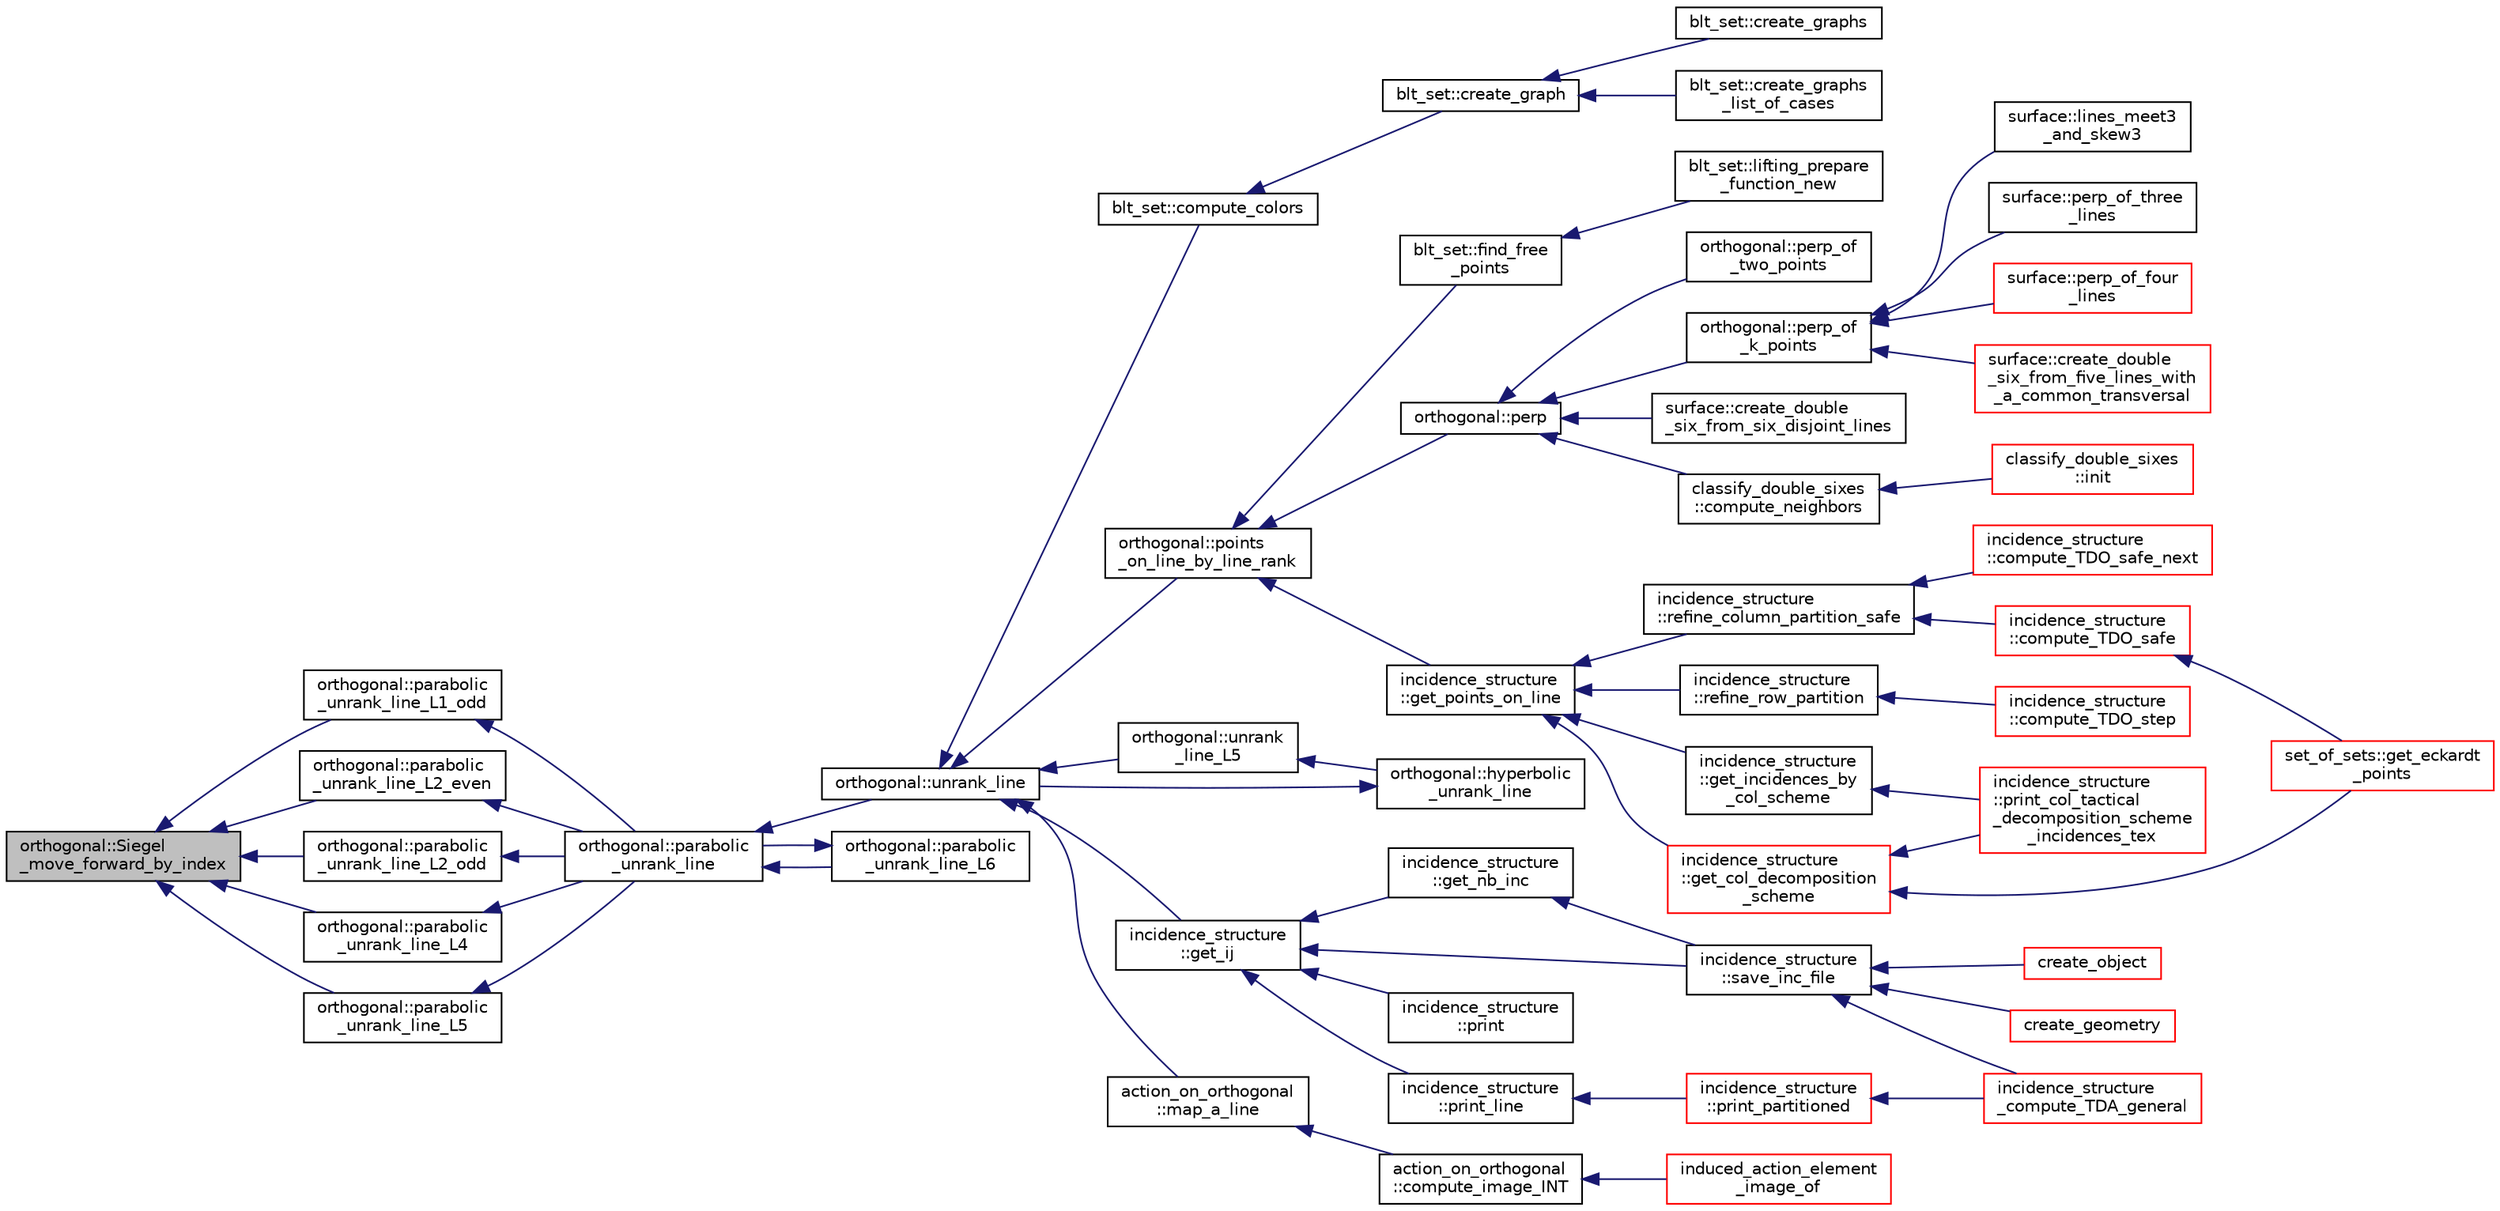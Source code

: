 digraph "orthogonal::Siegel_move_forward_by_index"
{
  edge [fontname="Helvetica",fontsize="10",labelfontname="Helvetica",labelfontsize="10"];
  node [fontname="Helvetica",fontsize="10",shape=record];
  rankdir="LR";
  Node42964 [label="orthogonal::Siegel\l_move_forward_by_index",height=0.2,width=0.4,color="black", fillcolor="grey75", style="filled", fontcolor="black"];
  Node42964 -> Node42965 [dir="back",color="midnightblue",fontsize="10",style="solid",fontname="Helvetica"];
  Node42965 [label="orthogonal::parabolic\l_unrank_line_L1_odd",height=0.2,width=0.4,color="black", fillcolor="white", style="filled",URL="$d7/daa/classorthogonal.html#af59966fe1bb32196deaafbe6849fdeb1"];
  Node42965 -> Node42966 [dir="back",color="midnightblue",fontsize="10",style="solid",fontname="Helvetica"];
  Node42966 [label="orthogonal::parabolic\l_unrank_line",height=0.2,width=0.4,color="black", fillcolor="white", style="filled",URL="$d7/daa/classorthogonal.html#a449cc51a62e11b8699befe951b0f8a4c"];
  Node42966 -> Node42967 [dir="back",color="midnightblue",fontsize="10",style="solid",fontname="Helvetica"];
  Node42967 [label="orthogonal::unrank_line",height=0.2,width=0.4,color="black", fillcolor="white", style="filled",URL="$d7/daa/classorthogonal.html#a27fec576f6e11b80dd4503fa3cf7611e"];
  Node42967 -> Node42968 [dir="back",color="midnightblue",fontsize="10",style="solid",fontname="Helvetica"];
  Node42968 [label="blt_set::compute_colors",height=0.2,width=0.4,color="black", fillcolor="white", style="filled",URL="$d1/d3d/classblt__set.html#a6629b3a1a50c0f2736034abaea6f7d63"];
  Node42968 -> Node42969 [dir="back",color="midnightblue",fontsize="10",style="solid",fontname="Helvetica"];
  Node42969 [label="blt_set::create_graph",height=0.2,width=0.4,color="black", fillcolor="white", style="filled",URL="$d1/d3d/classblt__set.html#ae92249ece99ffbc92e93e49cd5d5dccf"];
  Node42969 -> Node42970 [dir="back",color="midnightblue",fontsize="10",style="solid",fontname="Helvetica"];
  Node42970 [label="blt_set::create_graphs",height=0.2,width=0.4,color="black", fillcolor="white", style="filled",URL="$d1/d3d/classblt__set.html#a3f1d4a8ed15875c47b327949f26a4533"];
  Node42969 -> Node42971 [dir="back",color="midnightblue",fontsize="10",style="solid",fontname="Helvetica"];
  Node42971 [label="blt_set::create_graphs\l_list_of_cases",height=0.2,width=0.4,color="black", fillcolor="white", style="filled",URL="$d1/d3d/classblt__set.html#a91ad531d4154bd887182dbd6121476f3"];
  Node42967 -> Node42972 [dir="back",color="midnightblue",fontsize="10",style="solid",fontname="Helvetica"];
  Node42972 [label="orthogonal::points\l_on_line_by_line_rank",height=0.2,width=0.4,color="black", fillcolor="white", style="filled",URL="$d7/daa/classorthogonal.html#aec3f511b69d0a28340f93d6f904c5daa"];
  Node42972 -> Node42973 [dir="back",color="midnightblue",fontsize="10",style="solid",fontname="Helvetica"];
  Node42973 [label="blt_set::find_free\l_points",height=0.2,width=0.4,color="black", fillcolor="white", style="filled",URL="$d1/d3d/classblt__set.html#a71f82dd3dc4a901ea2a0949d2f1af302"];
  Node42973 -> Node42974 [dir="back",color="midnightblue",fontsize="10",style="solid",fontname="Helvetica"];
  Node42974 [label="blt_set::lifting_prepare\l_function_new",height=0.2,width=0.4,color="black", fillcolor="white", style="filled",URL="$d1/d3d/classblt__set.html#a1314b7c0a3b78ba54c0f61a397d8afce"];
  Node42972 -> Node42975 [dir="back",color="midnightblue",fontsize="10",style="solid",fontname="Helvetica"];
  Node42975 [label="orthogonal::perp",height=0.2,width=0.4,color="black", fillcolor="white", style="filled",URL="$d7/daa/classorthogonal.html#ae80e0fa8d1e8caddb9afbb466e3d3189"];
  Node42975 -> Node42976 [dir="back",color="midnightblue",fontsize="10",style="solid",fontname="Helvetica"];
  Node42976 [label="orthogonal::perp_of\l_two_points",height=0.2,width=0.4,color="black", fillcolor="white", style="filled",URL="$d7/daa/classorthogonal.html#a6a05fef2e61ed508bff66d6728c58ec0"];
  Node42975 -> Node42977 [dir="back",color="midnightblue",fontsize="10",style="solid",fontname="Helvetica"];
  Node42977 [label="orthogonal::perp_of\l_k_points",height=0.2,width=0.4,color="black", fillcolor="white", style="filled",URL="$d7/daa/classorthogonal.html#a6a92a4680dc76bb289141fc5c765f5fb"];
  Node42977 -> Node42978 [dir="back",color="midnightblue",fontsize="10",style="solid",fontname="Helvetica"];
  Node42978 [label="surface::lines_meet3\l_and_skew3",height=0.2,width=0.4,color="black", fillcolor="white", style="filled",URL="$d5/d88/classsurface.html#af87ed9d20b980a89342f20c206ae5790"];
  Node42977 -> Node42979 [dir="back",color="midnightblue",fontsize="10",style="solid",fontname="Helvetica"];
  Node42979 [label="surface::perp_of_three\l_lines",height=0.2,width=0.4,color="black", fillcolor="white", style="filled",URL="$d5/d88/classsurface.html#aaa43449a367799d405821a1cd5a7e644"];
  Node42977 -> Node42980 [dir="back",color="midnightblue",fontsize="10",style="solid",fontname="Helvetica"];
  Node42980 [label="surface::perp_of_four\l_lines",height=0.2,width=0.4,color="red", fillcolor="white", style="filled",URL="$d5/d88/classsurface.html#a8da8a93f1fcbf344eb943869b0d488f1"];
  Node42977 -> Node42990 [dir="back",color="midnightblue",fontsize="10",style="solid",fontname="Helvetica"];
  Node42990 [label="surface::create_double\l_six_from_five_lines_with\l_a_common_transversal",height=0.2,width=0.4,color="red", fillcolor="white", style="filled",URL="$d5/d88/classsurface.html#a6d8fafa386893521305e016011d55673"];
  Node42975 -> Node43004 [dir="back",color="midnightblue",fontsize="10",style="solid",fontname="Helvetica"];
  Node43004 [label="surface::create_double\l_six_from_six_disjoint_lines",height=0.2,width=0.4,color="black", fillcolor="white", style="filled",URL="$d5/d88/classsurface.html#a4c44f0a33d709edee71537547880dd87"];
  Node42975 -> Node43005 [dir="back",color="midnightblue",fontsize="10",style="solid",fontname="Helvetica"];
  Node43005 [label="classify_double_sixes\l::compute_neighbors",height=0.2,width=0.4,color="black", fillcolor="white", style="filled",URL="$dd/d23/classclassify__double__sixes.html#a675e241052c36c58063ddcfc06d209b2"];
  Node43005 -> Node42984 [dir="back",color="midnightblue",fontsize="10",style="solid",fontname="Helvetica"];
  Node42984 [label="classify_double_sixes\l::init",height=0.2,width=0.4,color="red", fillcolor="white", style="filled",URL="$dd/d23/classclassify__double__sixes.html#a8c5c41d5124b35379d626480ff225f7b"];
  Node42972 -> Node43006 [dir="back",color="midnightblue",fontsize="10",style="solid",fontname="Helvetica"];
  Node43006 [label="incidence_structure\l::get_points_on_line",height=0.2,width=0.4,color="black", fillcolor="white", style="filled",URL="$da/d8a/classincidence__structure.html#a1baf0d372125123bf55d27dacc720bda"];
  Node43006 -> Node43007 [dir="back",color="midnightblue",fontsize="10",style="solid",fontname="Helvetica"];
  Node43007 [label="incidence_structure\l::refine_column_partition_safe",height=0.2,width=0.4,color="black", fillcolor="white", style="filled",URL="$da/d8a/classincidence__structure.html#a958f8ddce2d53753adb1df588bf0e721"];
  Node43007 -> Node43008 [dir="back",color="midnightblue",fontsize="10",style="solid",fontname="Helvetica"];
  Node43008 [label="incidence_structure\l::compute_TDO_safe_next",height=0.2,width=0.4,color="red", fillcolor="white", style="filled",URL="$da/d8a/classincidence__structure.html#a7c315a348fc6bed0f8642767cc9cd7d1"];
  Node43007 -> Node43011 [dir="back",color="midnightblue",fontsize="10",style="solid",fontname="Helvetica"];
  Node43011 [label="incidence_structure\l::compute_TDO_safe",height=0.2,width=0.4,color="red", fillcolor="white", style="filled",URL="$da/d8a/classincidence__structure.html#ab1409e71c4b6855e49edfd3526644202"];
  Node43011 -> Node43012 [dir="back",color="midnightblue",fontsize="10",style="solid",fontname="Helvetica"];
  Node43012 [label="set_of_sets::get_eckardt\l_points",height=0.2,width=0.4,color="red", fillcolor="white", style="filled",URL="$da/dd6/classset__of__sets.html#af6713e71ef5a1b7cc7892d78900166c4"];
  Node43006 -> Node43025 [dir="back",color="midnightblue",fontsize="10",style="solid",fontname="Helvetica"];
  Node43025 [label="incidence_structure\l::refine_row_partition",height=0.2,width=0.4,color="black", fillcolor="white", style="filled",URL="$da/d8a/classincidence__structure.html#a6e1419be9f59e69fd83b44e6b11905ea"];
  Node43025 -> Node43026 [dir="back",color="midnightblue",fontsize="10",style="solid",fontname="Helvetica"];
  Node43026 [label="incidence_structure\l::compute_TDO_step",height=0.2,width=0.4,color="red", fillcolor="white", style="filled",URL="$da/d8a/classincidence__structure.html#a6175accaa64033df34d722c594a8b827"];
  Node43006 -> Node43030 [dir="back",color="midnightblue",fontsize="10",style="solid",fontname="Helvetica"];
  Node43030 [label="incidence_structure\l::get_incidences_by\l_col_scheme",height=0.2,width=0.4,color="black", fillcolor="white", style="filled",URL="$da/d8a/classincidence__structure.html#adacdd5e58318775f9d3049cbdf47c9ad"];
  Node43030 -> Node43031 [dir="back",color="midnightblue",fontsize="10",style="solid",fontname="Helvetica"];
  Node43031 [label="incidence_structure\l::print_col_tactical\l_decomposition_scheme\l_incidences_tex",height=0.2,width=0.4,color="red", fillcolor="white", style="filled",URL="$da/d8a/classincidence__structure.html#a56e24435baf9162d6c00080972b49b2c"];
  Node43006 -> Node43034 [dir="back",color="midnightblue",fontsize="10",style="solid",fontname="Helvetica"];
  Node43034 [label="incidence_structure\l::get_col_decomposition\l_scheme",height=0.2,width=0.4,color="red", fillcolor="white", style="filled",URL="$da/d8a/classincidence__structure.html#a576b9add81a037a3d8f566ce28541673"];
  Node43034 -> Node43012 [dir="back",color="midnightblue",fontsize="10",style="solid",fontname="Helvetica"];
  Node43034 -> Node43031 [dir="back",color="midnightblue",fontsize="10",style="solid",fontname="Helvetica"];
  Node42967 -> Node43042 [dir="back",color="midnightblue",fontsize="10",style="solid",fontname="Helvetica"];
  Node43042 [label="orthogonal::unrank\l_line_L5",height=0.2,width=0.4,color="black", fillcolor="white", style="filled",URL="$d7/daa/classorthogonal.html#a64148a40b356447a00d985789ad74c82"];
  Node43042 -> Node43043 [dir="back",color="midnightblue",fontsize="10",style="solid",fontname="Helvetica"];
  Node43043 [label="orthogonal::hyperbolic\l_unrank_line",height=0.2,width=0.4,color="black", fillcolor="white", style="filled",URL="$d7/daa/classorthogonal.html#a94952194cdcc478feb676e97e2e272f2"];
  Node43043 -> Node42967 [dir="back",color="midnightblue",fontsize="10",style="solid",fontname="Helvetica"];
  Node42967 -> Node43044 [dir="back",color="midnightblue",fontsize="10",style="solid",fontname="Helvetica"];
  Node43044 [label="incidence_structure\l::get_ij",height=0.2,width=0.4,color="black", fillcolor="white", style="filled",URL="$da/d8a/classincidence__structure.html#a5ee9b327bdd0c2714cadff040a4c4678"];
  Node43044 -> Node43045 [dir="back",color="midnightblue",fontsize="10",style="solid",fontname="Helvetica"];
  Node43045 [label="incidence_structure\l::get_nb_inc",height=0.2,width=0.4,color="black", fillcolor="white", style="filled",URL="$da/d8a/classincidence__structure.html#acdc1d5ce64ece8aefa6bcc7656ed932c"];
  Node43045 -> Node43046 [dir="back",color="midnightblue",fontsize="10",style="solid",fontname="Helvetica"];
  Node43046 [label="incidence_structure\l::save_inc_file",height=0.2,width=0.4,color="black", fillcolor="white", style="filled",URL="$da/d8a/classincidence__structure.html#a4fd15671d6a99a4cae34a24e3c0b7705"];
  Node43046 -> Node43047 [dir="back",color="midnightblue",fontsize="10",style="solid",fontname="Helvetica"];
  Node43047 [label="create_object",height=0.2,width=0.4,color="red", fillcolor="white", style="filled",URL="$de/d10/hamming_8_c.html#a290a0a0fa4965131997904ad9fe1840b"];
  Node43046 -> Node43049 [dir="back",color="midnightblue",fontsize="10",style="solid",fontname="Helvetica"];
  Node43049 [label="create_geometry",height=0.2,width=0.4,color="red", fillcolor="white", style="filled",URL="$de/d10/hamming_8_c.html#abb255fb19bad84799f04dcf4ffddb57b"];
  Node43046 -> Node43039 [dir="back",color="midnightblue",fontsize="10",style="solid",fontname="Helvetica"];
  Node43039 [label="incidence_structure\l_compute_TDA_general",height=0.2,width=0.4,color="red", fillcolor="white", style="filled",URL="$df/d74/tl__geometry_8h.html#a21ab759f6e646f3fe703c17f39361448"];
  Node43044 -> Node43046 [dir="back",color="midnightblue",fontsize="10",style="solid",fontname="Helvetica"];
  Node43044 -> Node43050 [dir="back",color="midnightblue",fontsize="10",style="solid",fontname="Helvetica"];
  Node43050 [label="incidence_structure\l::print",height=0.2,width=0.4,color="black", fillcolor="white", style="filled",URL="$da/d8a/classincidence__structure.html#a3f2a71302ef03e37de0654794e2a2c1a"];
  Node43044 -> Node43051 [dir="back",color="midnightblue",fontsize="10",style="solid",fontname="Helvetica"];
  Node43051 [label="incidence_structure\l::print_line",height=0.2,width=0.4,color="black", fillcolor="white", style="filled",URL="$da/d8a/classincidence__structure.html#ae76fdf2cf39ba776ed86b0b910d7746a"];
  Node43051 -> Node43052 [dir="back",color="midnightblue",fontsize="10",style="solid",fontname="Helvetica"];
  Node43052 [label="incidence_structure\l::print_partitioned",height=0.2,width=0.4,color="red", fillcolor="white", style="filled",URL="$da/d8a/classincidence__structure.html#a9e18878f5cc9dbeca4806bd5aab5b054"];
  Node43052 -> Node43039 [dir="back",color="midnightblue",fontsize="10",style="solid",fontname="Helvetica"];
  Node42967 -> Node43053 [dir="back",color="midnightblue",fontsize="10",style="solid",fontname="Helvetica"];
  Node43053 [label="action_on_orthogonal\l::map_a_line",height=0.2,width=0.4,color="black", fillcolor="white", style="filled",URL="$dc/d87/classaction__on__orthogonal.html#ac7e41a4bbc9e0f2813f2f7030f3ed177"];
  Node43053 -> Node43054 [dir="back",color="midnightblue",fontsize="10",style="solid",fontname="Helvetica"];
  Node43054 [label="action_on_orthogonal\l::compute_image_INT",height=0.2,width=0.4,color="black", fillcolor="white", style="filled",URL="$dc/d87/classaction__on__orthogonal.html#a53cee5a150163f7614151b9cd1fc06f3"];
  Node43054 -> Node43055 [dir="back",color="midnightblue",fontsize="10",style="solid",fontname="Helvetica"];
  Node43055 [label="induced_action_element\l_image_of",height=0.2,width=0.4,color="red", fillcolor="white", style="filled",URL="$d3/d27/interface_8_c.html#a821850d6c3988dd122de0489cd36f0f0"];
  Node42966 -> Node43255 [dir="back",color="midnightblue",fontsize="10",style="solid",fontname="Helvetica"];
  Node43255 [label="orthogonal::parabolic\l_unrank_line_L6",height=0.2,width=0.4,color="black", fillcolor="white", style="filled",URL="$d7/daa/classorthogonal.html#a3fecd8b43b3e09d6b35e550850b11d56"];
  Node43255 -> Node42966 [dir="back",color="midnightblue",fontsize="10",style="solid",fontname="Helvetica"];
  Node42964 -> Node43256 [dir="back",color="midnightblue",fontsize="10",style="solid",fontname="Helvetica"];
  Node43256 [label="orthogonal::parabolic\l_unrank_line_L2_even",height=0.2,width=0.4,color="black", fillcolor="white", style="filled",URL="$d7/daa/classorthogonal.html#a57a7ad0d16ea67c0636c9f179eeed5d1"];
  Node43256 -> Node42966 [dir="back",color="midnightblue",fontsize="10",style="solid",fontname="Helvetica"];
  Node42964 -> Node43257 [dir="back",color="midnightblue",fontsize="10",style="solid",fontname="Helvetica"];
  Node43257 [label="orthogonal::parabolic\l_unrank_line_L2_odd",height=0.2,width=0.4,color="black", fillcolor="white", style="filled",URL="$d7/daa/classorthogonal.html#a9ab8a29daee27c60803e2bf5026a9a9e"];
  Node43257 -> Node42966 [dir="back",color="midnightblue",fontsize="10",style="solid",fontname="Helvetica"];
  Node42964 -> Node43258 [dir="back",color="midnightblue",fontsize="10",style="solid",fontname="Helvetica"];
  Node43258 [label="orthogonal::parabolic\l_unrank_line_L4",height=0.2,width=0.4,color="black", fillcolor="white", style="filled",URL="$d7/daa/classorthogonal.html#a6a30b6c7f59498ad8c7f2bec7c78d2ff"];
  Node43258 -> Node42966 [dir="back",color="midnightblue",fontsize="10",style="solid",fontname="Helvetica"];
  Node42964 -> Node43259 [dir="back",color="midnightblue",fontsize="10",style="solid",fontname="Helvetica"];
  Node43259 [label="orthogonal::parabolic\l_unrank_line_L5",height=0.2,width=0.4,color="black", fillcolor="white", style="filled",URL="$d7/daa/classorthogonal.html#a77831b97ebbbc5d8103c5e7e0edfeb9b"];
  Node43259 -> Node42966 [dir="back",color="midnightblue",fontsize="10",style="solid",fontname="Helvetica"];
}
